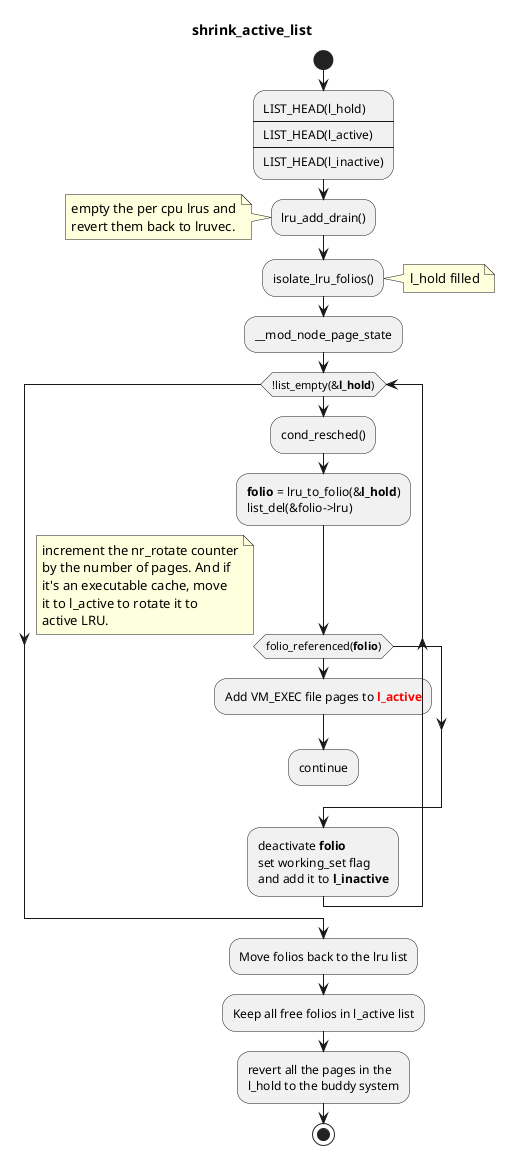 @startuml
title shrink_active_list

start
:LIST_HEAD(l_hold)
----
LIST_HEAD(l_active)
----
LIST_HEAD(l_inactive);

:lru_add_drain();
note left
    empty the per cpu lrus and
    revert them back to lruvec.
end note
:isolate_lru_folios();
note right:l_hold filled
:__mod_node_page_state;

while (!list_empty(&**l_hold**))
    :cond_resched();
    :**folio** = lru_to_folio(&**l_hold**)
	list_del(&folio->lru);

    if (folio_referenced(**folio**)) then
    note left
        increment the nr_rotate counter
        by the number of pages. And if
        it's an executable cache, move
        it to l_active to rotate it to
        active LRU.
    end note
        :Add VM_EXEC file pages to <color:red>**l_active**;
        :continue;
        detach
    endif
    :deactivate **folio**
    set working_set flag
    and add it to **l_inactive**;

endwhile
:Move folios back to the lru list;
:Keep all free folios in l_active list;
:revert all the pages in the
l_hold to the buddy system;

stop

@enduml